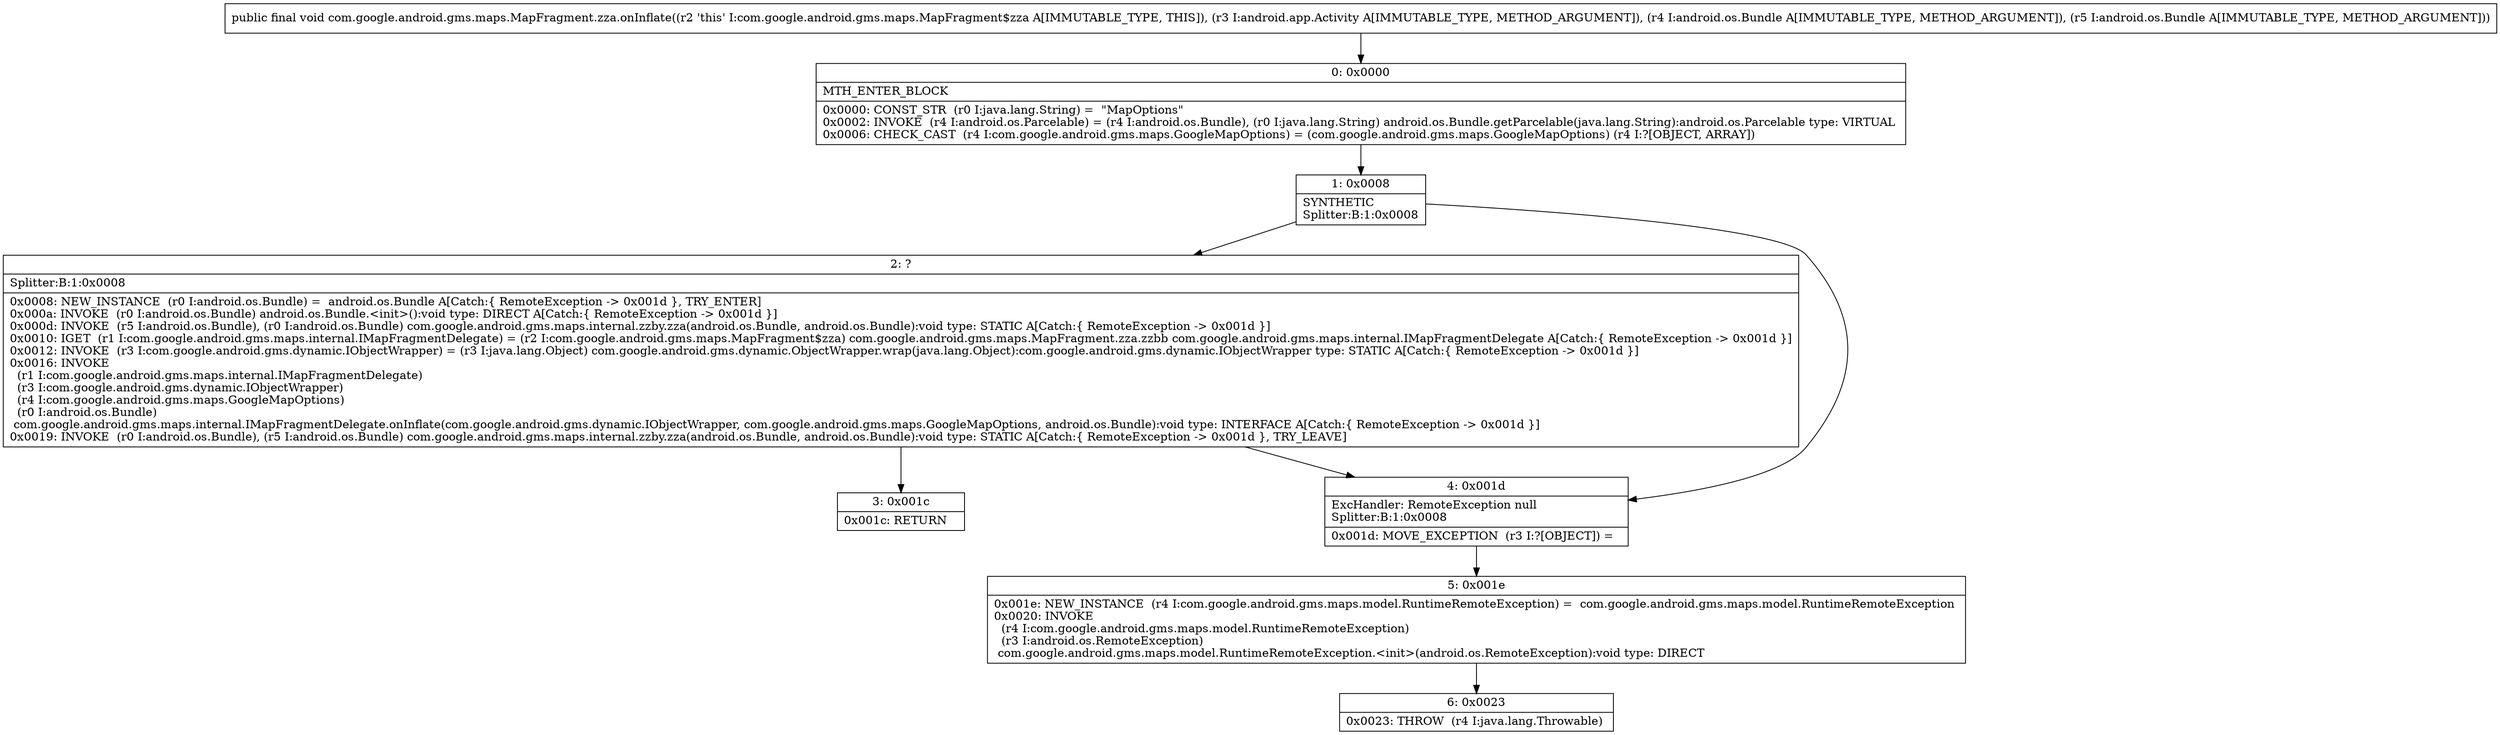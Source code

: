 digraph "CFG forcom.google.android.gms.maps.MapFragment.zza.onInflate(Landroid\/app\/Activity;Landroid\/os\/Bundle;Landroid\/os\/Bundle;)V" {
Node_0 [shape=record,label="{0\:\ 0x0000|MTH_ENTER_BLOCK\l|0x0000: CONST_STR  (r0 I:java.lang.String) =  \"MapOptions\" \l0x0002: INVOKE  (r4 I:android.os.Parcelable) = (r4 I:android.os.Bundle), (r0 I:java.lang.String) android.os.Bundle.getParcelable(java.lang.String):android.os.Parcelable type: VIRTUAL \l0x0006: CHECK_CAST  (r4 I:com.google.android.gms.maps.GoogleMapOptions) = (com.google.android.gms.maps.GoogleMapOptions) (r4 I:?[OBJECT, ARRAY]) \l}"];
Node_1 [shape=record,label="{1\:\ 0x0008|SYNTHETIC\lSplitter:B:1:0x0008\l}"];
Node_2 [shape=record,label="{2\:\ ?|Splitter:B:1:0x0008\l|0x0008: NEW_INSTANCE  (r0 I:android.os.Bundle) =  android.os.Bundle A[Catch:\{ RemoteException \-\> 0x001d \}, TRY_ENTER]\l0x000a: INVOKE  (r0 I:android.os.Bundle) android.os.Bundle.\<init\>():void type: DIRECT A[Catch:\{ RemoteException \-\> 0x001d \}]\l0x000d: INVOKE  (r5 I:android.os.Bundle), (r0 I:android.os.Bundle) com.google.android.gms.maps.internal.zzby.zza(android.os.Bundle, android.os.Bundle):void type: STATIC A[Catch:\{ RemoteException \-\> 0x001d \}]\l0x0010: IGET  (r1 I:com.google.android.gms.maps.internal.IMapFragmentDelegate) = (r2 I:com.google.android.gms.maps.MapFragment$zza) com.google.android.gms.maps.MapFragment.zza.zzbb com.google.android.gms.maps.internal.IMapFragmentDelegate A[Catch:\{ RemoteException \-\> 0x001d \}]\l0x0012: INVOKE  (r3 I:com.google.android.gms.dynamic.IObjectWrapper) = (r3 I:java.lang.Object) com.google.android.gms.dynamic.ObjectWrapper.wrap(java.lang.Object):com.google.android.gms.dynamic.IObjectWrapper type: STATIC A[Catch:\{ RemoteException \-\> 0x001d \}]\l0x0016: INVOKE  \l  (r1 I:com.google.android.gms.maps.internal.IMapFragmentDelegate)\l  (r3 I:com.google.android.gms.dynamic.IObjectWrapper)\l  (r4 I:com.google.android.gms.maps.GoogleMapOptions)\l  (r0 I:android.os.Bundle)\l com.google.android.gms.maps.internal.IMapFragmentDelegate.onInflate(com.google.android.gms.dynamic.IObjectWrapper, com.google.android.gms.maps.GoogleMapOptions, android.os.Bundle):void type: INTERFACE A[Catch:\{ RemoteException \-\> 0x001d \}]\l0x0019: INVOKE  (r0 I:android.os.Bundle), (r5 I:android.os.Bundle) com.google.android.gms.maps.internal.zzby.zza(android.os.Bundle, android.os.Bundle):void type: STATIC A[Catch:\{ RemoteException \-\> 0x001d \}, TRY_LEAVE]\l}"];
Node_3 [shape=record,label="{3\:\ 0x001c|0x001c: RETURN   \l}"];
Node_4 [shape=record,label="{4\:\ 0x001d|ExcHandler: RemoteException null\lSplitter:B:1:0x0008\l|0x001d: MOVE_EXCEPTION  (r3 I:?[OBJECT]) =  \l}"];
Node_5 [shape=record,label="{5\:\ 0x001e|0x001e: NEW_INSTANCE  (r4 I:com.google.android.gms.maps.model.RuntimeRemoteException) =  com.google.android.gms.maps.model.RuntimeRemoteException \l0x0020: INVOKE  \l  (r4 I:com.google.android.gms.maps.model.RuntimeRemoteException)\l  (r3 I:android.os.RemoteException)\l com.google.android.gms.maps.model.RuntimeRemoteException.\<init\>(android.os.RemoteException):void type: DIRECT \l}"];
Node_6 [shape=record,label="{6\:\ 0x0023|0x0023: THROW  (r4 I:java.lang.Throwable) \l}"];
MethodNode[shape=record,label="{public final void com.google.android.gms.maps.MapFragment.zza.onInflate((r2 'this' I:com.google.android.gms.maps.MapFragment$zza A[IMMUTABLE_TYPE, THIS]), (r3 I:android.app.Activity A[IMMUTABLE_TYPE, METHOD_ARGUMENT]), (r4 I:android.os.Bundle A[IMMUTABLE_TYPE, METHOD_ARGUMENT]), (r5 I:android.os.Bundle A[IMMUTABLE_TYPE, METHOD_ARGUMENT])) }"];
MethodNode -> Node_0;
Node_0 -> Node_1;
Node_1 -> Node_2;
Node_1 -> Node_4;
Node_2 -> Node_3;
Node_2 -> Node_4;
Node_4 -> Node_5;
Node_5 -> Node_6;
}

